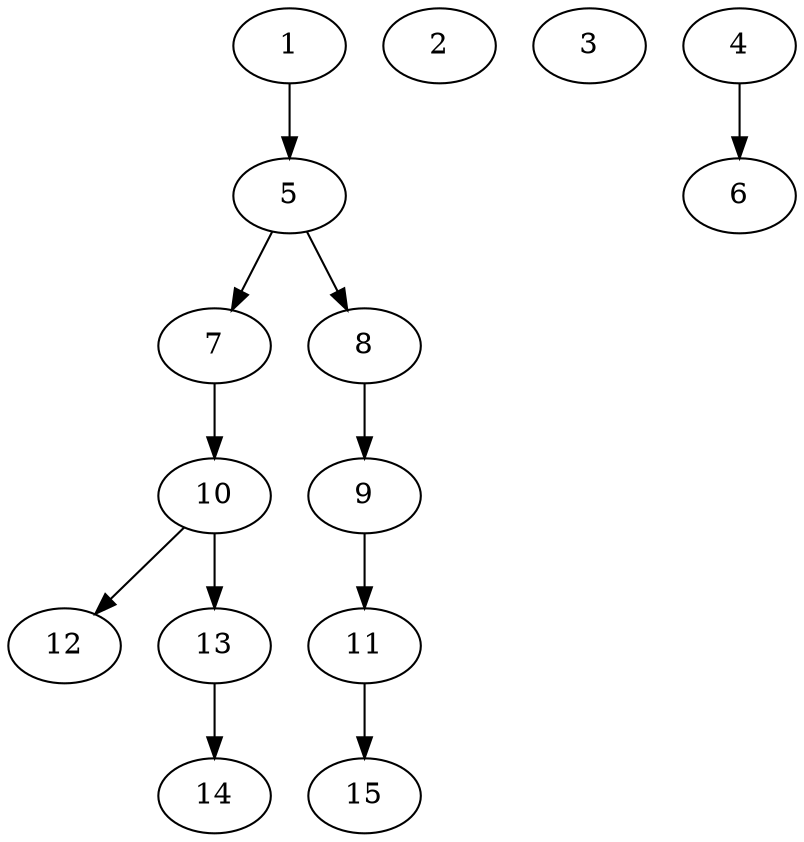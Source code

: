 // DAG (tier=1-easy, mode=data, n=15, ccr=0.331, fat=0.469, density=0.317, regular=0.629, jump=0.012, mindata=1048576, maxdata=8388608)
// DAG automatically generated by daggen at Sun Aug 24 16:33:32 2025
// /home/ermia/Project/Environments/daggen/bin/daggen --dot --ccr 0.331 --fat 0.469 --regular 0.629 --density 0.317 --jump 0.012 --mindata 1048576 --maxdata 8388608 -n 15 
digraph G {
  1 [size="22550437465419677696", alpha="0.14", expect_size="11275218732709838848"]
  1 -> 5 [size ="63854763573248"]
  2 [size="909616156777911", alpha="0.11", expect_size="454808078388955"]
  3 [size="190390412371577274368", alpha="0.08", expect_size="95195206185788637184"]
  4 [size="127410531193224953856", alpha="0.13", expect_size="63705265596612476928"]
  4 -> 6 [size ="202563039264768"]
  5 [size="1743789271554362", alpha="0.07", expect_size="871894635777181"]
  5 -> 7 [size ="62978313420800"]
  5 -> 8 [size ="62978313420800"]
  6 [size="1328913659622474", alpha="0.10", expect_size="664456829811237"]
  7 [size="111336844202247979008", alpha="0.12", expect_size="55668422101123989504"]
  7 -> 10 [size ="185146678444032"]
  8 [size="28357892390726402048", alpha="0.10", expect_size="14178946195363201024"]
  8 -> 9 [size ="74394235830272"]
  9 [size="15887455945228288000", alpha="0.06", expect_size="7943727972614144000"]
  9 -> 11 [size ="50558350131200"]
  10 [size="6435148396356762", alpha="0.11", expect_size="3217574198178381"]
  10 -> 12 [size ="495295762792448"]
  10 -> 13 [size ="495295762792448"]
  11 [size="226595618878121792", alpha="0.18", expect_size="113297809439060896"]
  11 -> 15 [size ="104825933004800"]
  12 [size="1306091116079604480", alpha="0.03", expect_size="653045558039802240"]
  13 [size="2005205550469249", alpha="0.11", expect_size="1002602775234624"]
  13 -> 14 [size ="66001777459200"]
  14 [size="352240078810687872", alpha="0.01", expect_size="176120039405343936"]
  15 [size="241329608157298688000", alpha="0.20", expect_size="120664804078649344000"]
}